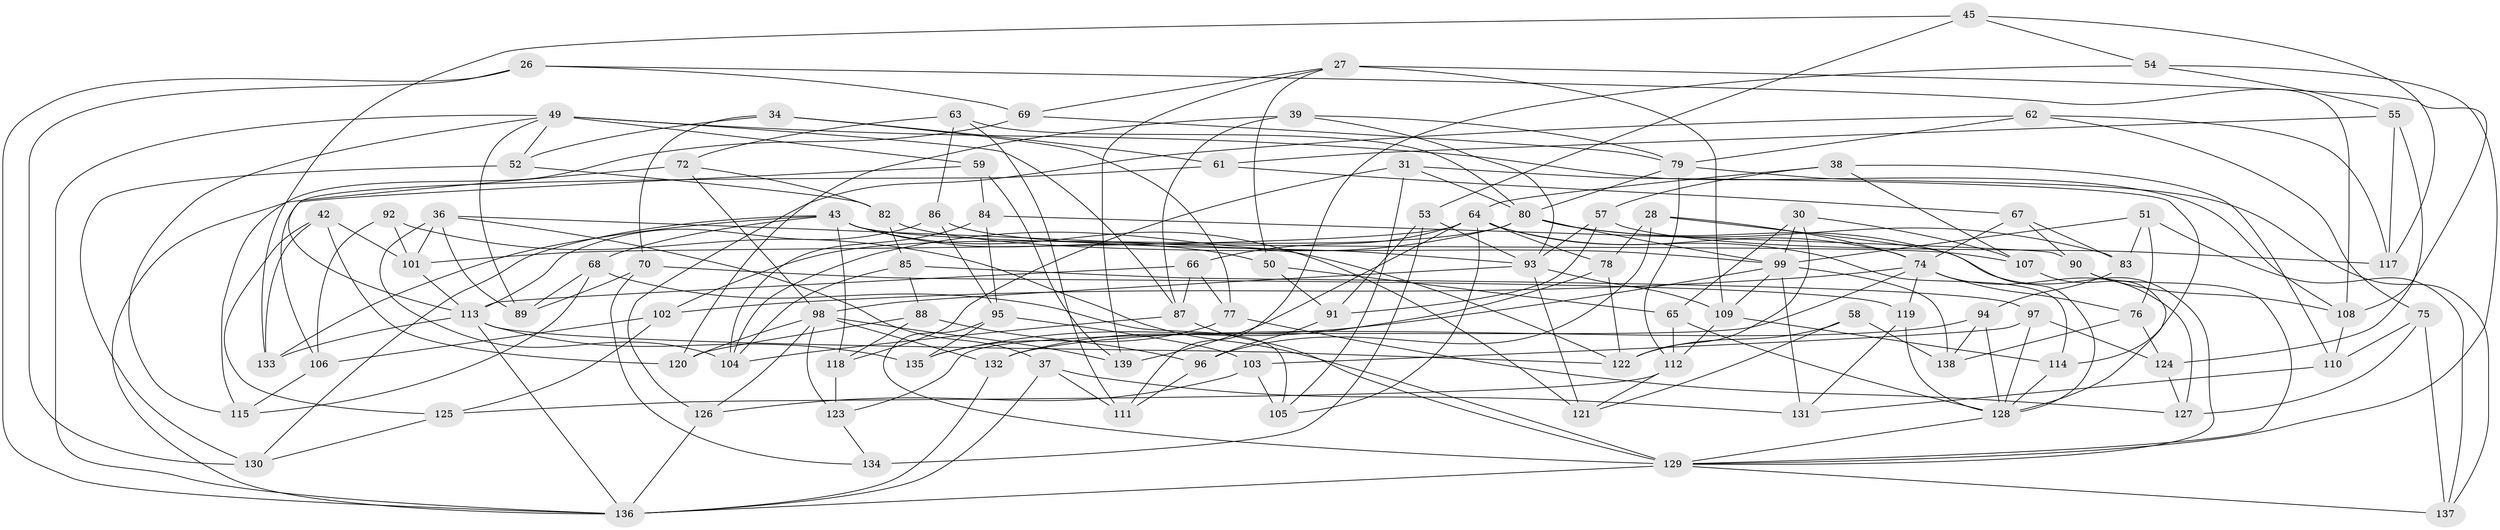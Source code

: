 // original degree distribution, {4: 1.0}
// Generated by graph-tools (version 1.1) at 2025/03/03/04/25 22:03:20]
// undirected, 97 vertices, 221 edges
graph export_dot {
graph [start="1"]
  node [color=gray90,style=filled];
  26;
  27 [super="+1"];
  28;
  30;
  31;
  34;
  36 [super="+13"];
  37;
  38;
  39;
  42;
  43 [super="+24+40"];
  45;
  49 [super="+16"];
  50;
  51;
  52;
  53 [super="+44"];
  54;
  55;
  57;
  58;
  59;
  61;
  62;
  63;
  64 [super="+5+46"];
  65;
  66;
  67;
  68;
  69;
  70;
  72;
  74 [super="+15+41"];
  75;
  76;
  77;
  78;
  79 [super="+60"];
  80 [super="+18+71"];
  82;
  83;
  84;
  85;
  86;
  87 [super="+20"];
  88;
  89;
  90;
  91;
  92;
  93 [super="+81"];
  94;
  95 [super="+73"];
  96;
  97;
  98 [super="+48"];
  99 [super="+10+12"];
  101 [super="+33"];
  102;
  103;
  104 [super="+9"];
  105;
  106;
  107;
  108 [super="+32"];
  109 [super="+22"];
  110;
  111;
  112 [super="+3"];
  113 [super="+29"];
  114;
  115;
  117;
  118;
  119;
  120;
  121 [super="+100"];
  122 [super="+7"];
  123;
  124;
  125;
  126;
  127;
  128 [super="+11+17"];
  129 [super="+8+35"];
  130;
  131;
  132;
  133;
  134;
  135;
  136 [super="+21+116"];
  137;
  138;
  139;
  26 -- 130;
  26 -- 69;
  26 -- 108;
  26 -- 136;
  27 -- 108;
  27 -- 109 [weight=2];
  27 -- 69;
  27 -- 50;
  27 -- 139;
  28 -- 78;
  28 -- 96;
  28 -- 128;
  28 -- 74;
  30 -- 65;
  30 -- 107;
  30 -- 122;
  30 -- 99;
  31 -- 105;
  31 -- 118;
  31 -- 114;
  31 -- 80;
  34 -- 61;
  34 -- 77;
  34 -- 52;
  34 -- 70;
  36 -- 37;
  36 -- 104 [weight=2];
  36 -- 89;
  36 -- 122;
  36 -- 101;
  37 -- 111;
  37 -- 131;
  37 -- 136;
  38 -- 57;
  38 -- 110;
  38 -- 107;
  38 -- 64;
  39 -- 93;
  39 -- 79;
  39 -- 87;
  39 -- 120;
  42 -- 125;
  42 -- 101;
  42 -- 133;
  42 -- 120;
  43 -- 50;
  43 -- 130;
  43 -- 107;
  43 -- 118;
  43 -- 121 [weight=2];
  43 -- 68;
  43 -- 133;
  45 -- 117;
  45 -- 54;
  45 -- 133;
  45 -- 53;
  49 -- 136;
  49 -- 115;
  49 -- 52;
  49 -- 89;
  49 -- 59;
  49 -- 108 [weight=2];
  49 -- 87;
  50 -- 65;
  50 -- 91;
  51 -- 76;
  51 -- 83;
  51 -- 137;
  51 -- 99;
  52 -- 130;
  52 -- 82;
  53 -- 134 [weight=2];
  53 -- 91;
  53 -- 93 [weight=2];
  54 -- 55;
  54 -- 111;
  54 -- 129;
  55 -- 117;
  55 -- 61;
  55 -- 124;
  57 -- 91;
  57 -- 117;
  57 -- 93;
  58 -- 122 [weight=2];
  58 -- 138;
  58 -- 121;
  59 -- 84;
  59 -- 139;
  59 -- 113;
  61 -- 106;
  61 -- 67;
  62 -- 75;
  62 -- 117;
  62 -- 126;
  62 -- 79;
  63 -- 72;
  63 -- 86;
  63 -- 111;
  63 -- 80;
  64 -- 139;
  64 -- 78;
  64 -- 105;
  64 -- 66;
  64 -- 114;
  64 -- 74;
  64 -- 101;
  65 -- 112;
  65 -- 128;
  66 -- 87;
  66 -- 77;
  66 -- 113;
  67 -- 90;
  67 -- 83;
  67 -- 74;
  68 -- 89;
  68 -- 105;
  68 -- 115;
  69 -- 115;
  69 -- 79;
  70 -- 119;
  70 -- 134;
  70 -- 89;
  72 -- 136;
  72 -- 82;
  72 -- 98;
  74 -- 123;
  74 -- 127;
  74 -- 119;
  74 -- 102;
  74 -- 76;
  75 -- 137;
  75 -- 127;
  75 -- 110;
  76 -- 124;
  76 -- 138;
  77 -- 127;
  77 -- 135;
  78 -- 132;
  78 -- 122;
  79 -- 137;
  79 -- 80 [weight=2];
  79 -- 112 [weight=2];
  80 -- 83;
  80 -- 129 [weight=2];
  80 -- 99;
  80 -- 102;
  80 -- 104;
  82 -- 85;
  82 -- 99;
  83 -- 94;
  84 -- 90;
  84 -- 104;
  84 -- 95;
  85 -- 104;
  85 -- 88;
  85 -- 97;
  86 -- 95;
  86 -- 113;
  86 -- 93;
  87 -- 129 [weight=2];
  87 -- 104;
  88 -- 120;
  88 -- 118;
  88 -- 96;
  90 -- 108;
  90 -- 129;
  91 -- 96;
  92 -- 101 [weight=2];
  92 -- 106;
  92 -- 129;
  93 -- 121 [weight=2];
  93 -- 98 [weight=2];
  93 -- 109;
  94 -- 132;
  94 -- 138;
  94 -- 128;
  95 -- 135;
  95 -- 103;
  95 -- 129 [weight=2];
  96 -- 111;
  97 -- 124;
  97 -- 128;
  97 -- 103;
  98 -- 139;
  98 -- 123;
  98 -- 132;
  98 -- 120;
  98 -- 126;
  99 -- 109;
  99 -- 131;
  99 -- 135;
  99 -- 138;
  101 -- 113;
  102 -- 125;
  102 -- 106;
  103 -- 105;
  103 -- 126;
  106 -- 115;
  107 -- 128;
  108 -- 110;
  109 -- 114;
  109 -- 112;
  110 -- 131;
  112 -- 121;
  112 -- 125;
  113 -- 135;
  113 -- 122;
  113 -- 133;
  113 -- 136;
  114 -- 128;
  118 -- 123;
  119 -- 131;
  119 -- 128;
  123 -- 134;
  124 -- 127;
  125 -- 130;
  126 -- 136;
  128 -- 129;
  129 -- 137;
  129 -- 136;
  132 -- 136;
}
